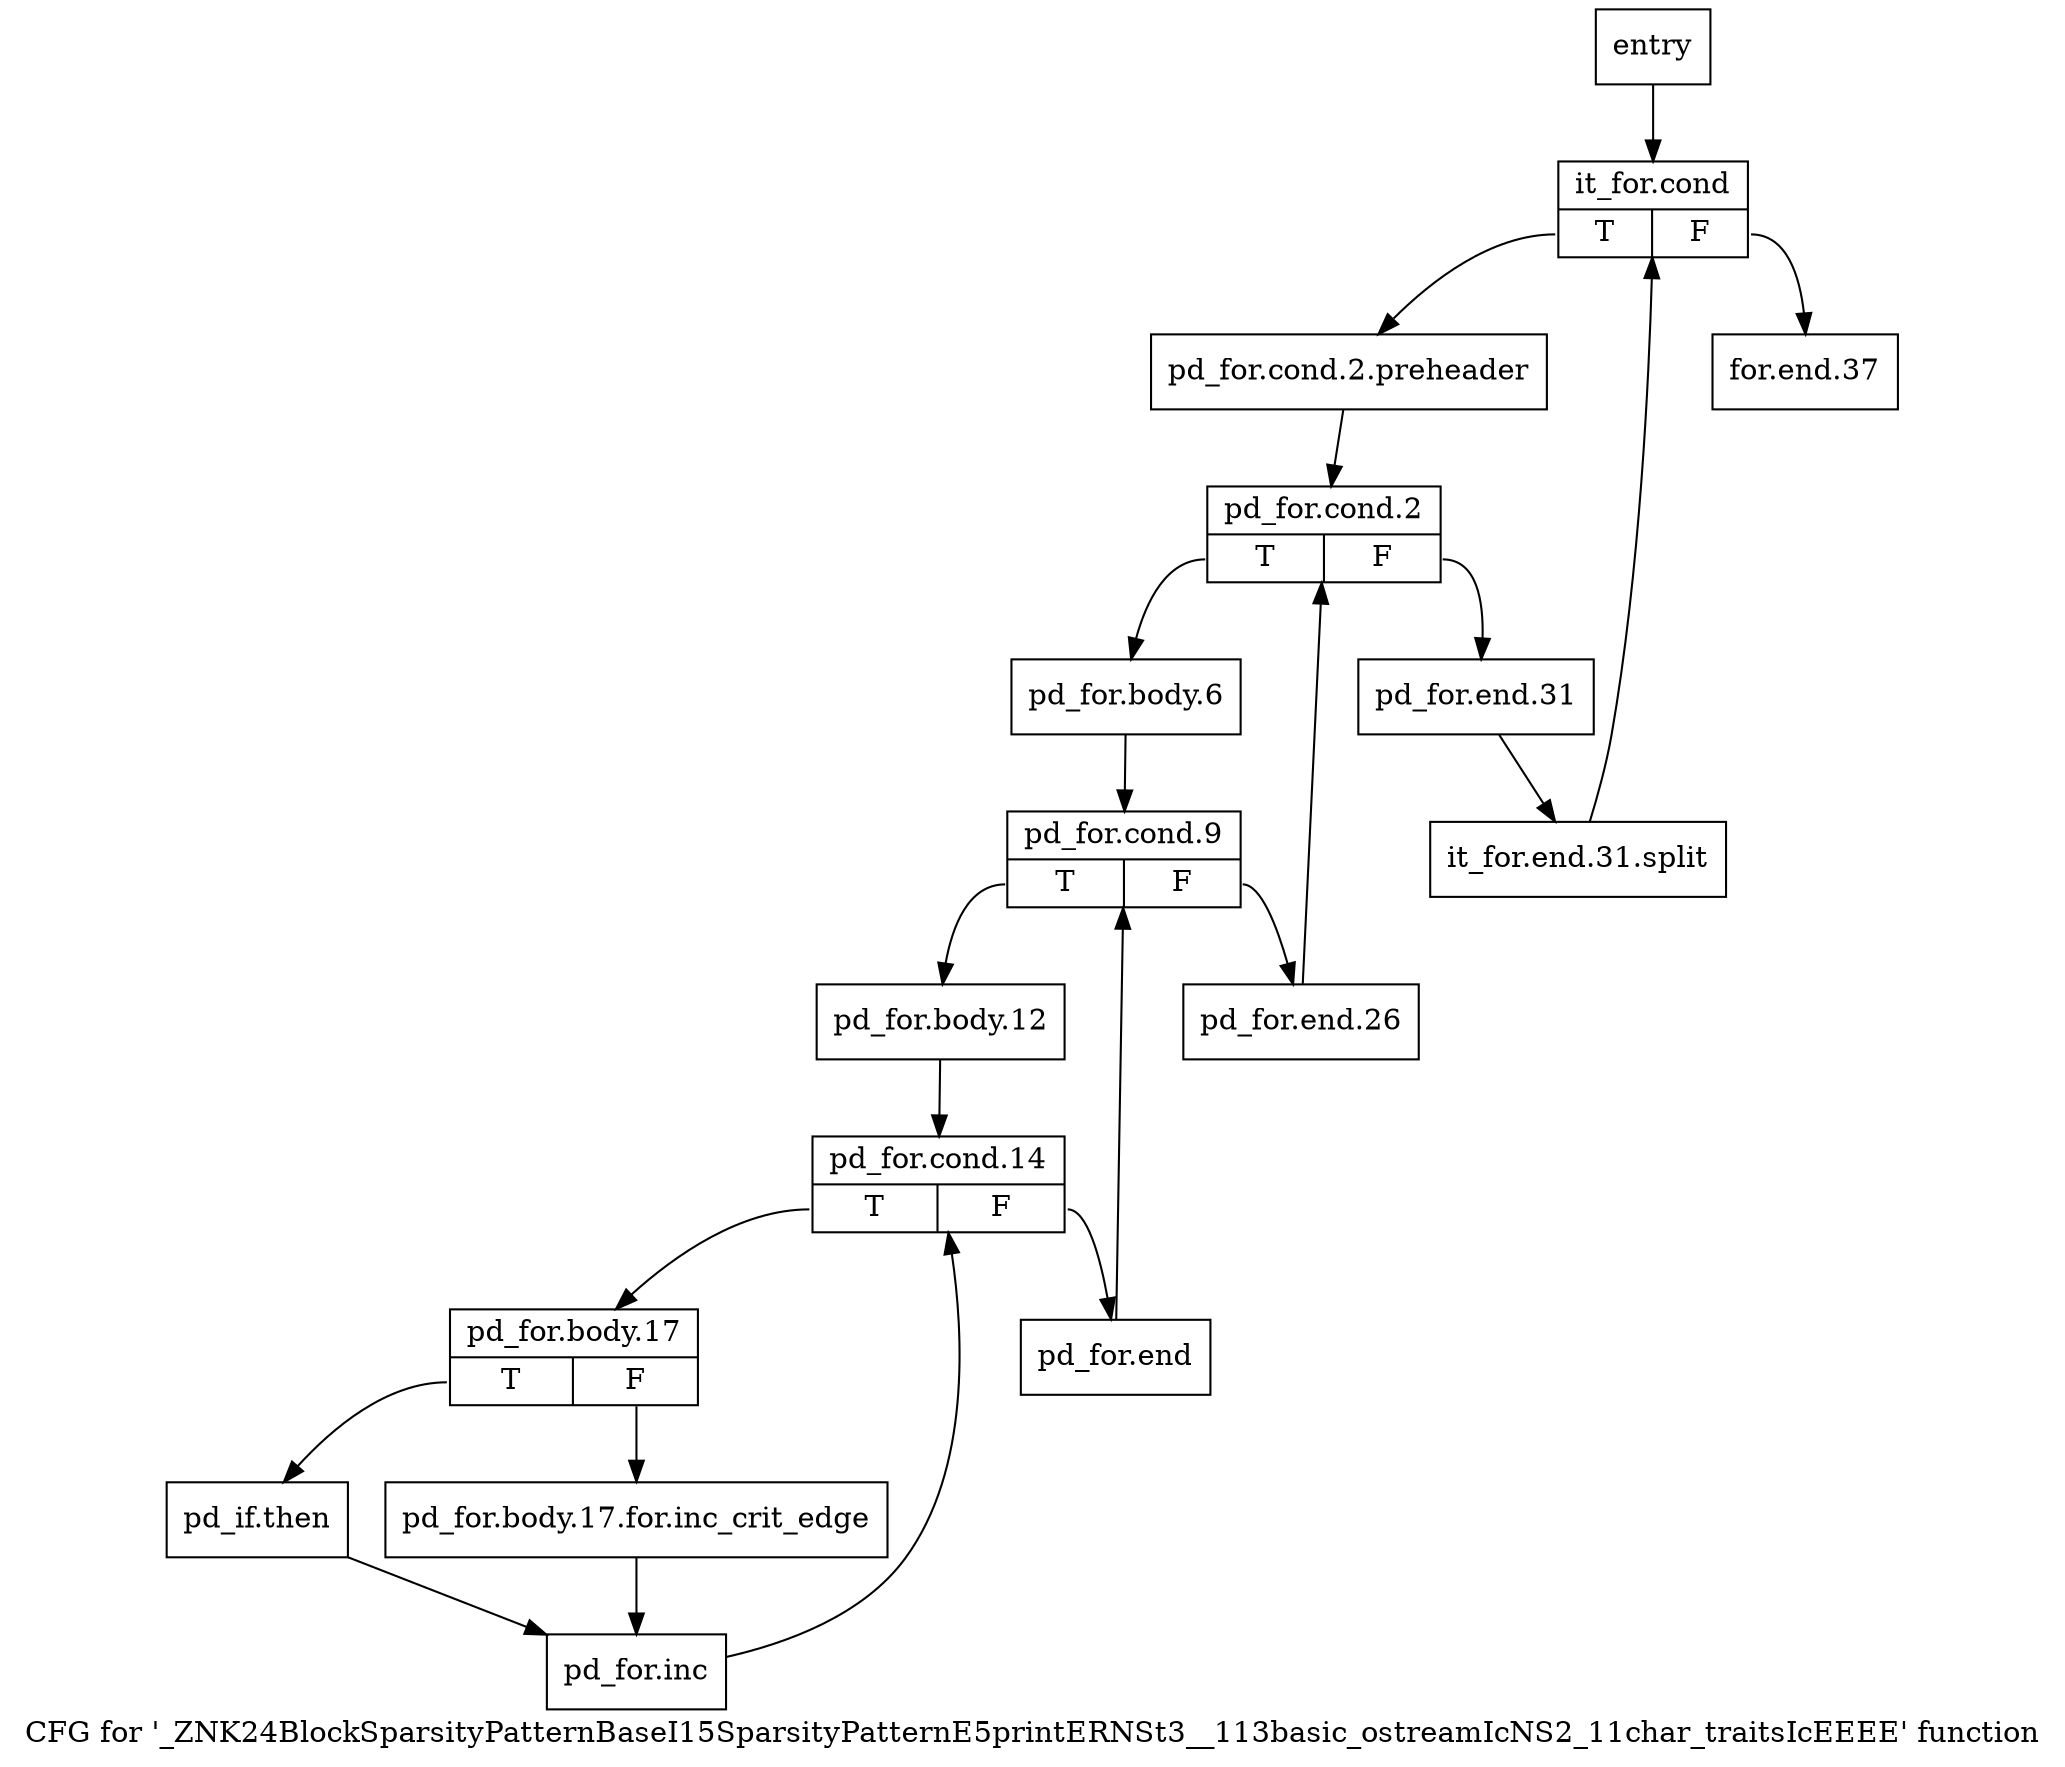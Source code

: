 digraph "CFG for '_ZNK24BlockSparsityPatternBaseI15SparsityPatternE5printERNSt3__113basic_ostreamIcNS2_11char_traitsIcEEEE' function" {
	label="CFG for '_ZNK24BlockSparsityPatternBaseI15SparsityPatternE5printERNSt3__113basic_ostreamIcNS2_11char_traitsIcEEEE' function";

	Node0x2beb470 [shape=record,label="{entry}"];
	Node0x2beb470 -> Node0x2beb4c0;
	Node0x2beb4c0 [shape=record,label="{it_for.cond|{<s0>T|<s1>F}}"];
	Node0x2beb4c0:s0 -> Node0x2beb510;
	Node0x2beb4c0:s1 -> Node0x2beb920;
	Node0x2beb510 [shape=record,label="{pd_for.cond.2.preheader}"];
	Node0x2beb510 -> Node0x2beb560;
	Node0x2beb560 [shape=record,label="{pd_for.cond.2|{<s0>T|<s1>F}}"];
	Node0x2beb560:s0 -> Node0x2beb5b0;
	Node0x2beb560:s1 -> Node0x2beb8d0;
	Node0x2beb5b0 [shape=record,label="{pd_for.body.6}"];
	Node0x2beb5b0 -> Node0x2beb600;
	Node0x2beb600 [shape=record,label="{pd_for.cond.9|{<s0>T|<s1>F}}"];
	Node0x2beb600:s0 -> Node0x2beb650;
	Node0x2beb600:s1 -> Node0x2beb880;
	Node0x2beb650 [shape=record,label="{pd_for.body.12}"];
	Node0x2beb650 -> Node0x2beb6a0;
	Node0x2beb6a0 [shape=record,label="{pd_for.cond.14|{<s0>T|<s1>F}}"];
	Node0x2beb6a0:s0 -> Node0x2beb6f0;
	Node0x2beb6a0:s1 -> Node0x2beb830;
	Node0x2beb6f0 [shape=record,label="{pd_for.body.17|{<s0>T|<s1>F}}"];
	Node0x2beb6f0:s0 -> Node0x2beb790;
	Node0x2beb6f0:s1 -> Node0x2beb740;
	Node0x2beb740 [shape=record,label="{pd_for.body.17.for.inc_crit_edge}"];
	Node0x2beb740 -> Node0x2beb7e0;
	Node0x2beb790 [shape=record,label="{pd_if.then}"];
	Node0x2beb790 -> Node0x2beb7e0;
	Node0x2beb7e0 [shape=record,label="{pd_for.inc}"];
	Node0x2beb7e0 -> Node0x2beb6a0;
	Node0x2beb830 [shape=record,label="{pd_for.end}"];
	Node0x2beb830 -> Node0x2beb600;
	Node0x2beb880 [shape=record,label="{pd_for.end.26}"];
	Node0x2beb880 -> Node0x2beb560;
	Node0x2beb8d0 [shape=record,label="{pd_for.end.31}"];
	Node0x2beb8d0 -> Node0x7e244b0;
	Node0x7e244b0 [shape=record,label="{it_for.end.31.split}"];
	Node0x7e244b0 -> Node0x2beb4c0;
	Node0x2beb920 [shape=record,label="{for.end.37}"];
}
